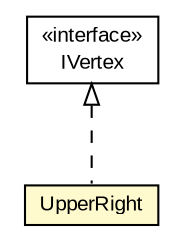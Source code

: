 #!/usr/local/bin/dot
#
# Class diagram 
# Generated by UMLGraph version R5_6-24-gf6e263 (http://www.umlgraph.org/)
#

digraph G {
	edge [fontname="arial",fontsize=10,labelfontname="arial",labelfontsize=10];
	node [fontname="arial",fontsize=10,shape=plaintext];
	nodesep=0.25;
	ranksep=0.5;
	// com.id.droneapi.impl.algorithm.v1.vertex.UpperRight
	c3200 [label=<<table title="com.id.droneapi.impl.algorithm.v1.vertex.UpperRight" border="0" cellborder="1" cellspacing="0" cellpadding="2" port="p" bgcolor="lemonChiffon" href="./UpperRight.html">
		<tr><td><table border="0" cellspacing="0" cellpadding="1">
<tr><td align="center" balign="center"> UpperRight </td></tr>
		</table></td></tr>
		</table>>, URL="./UpperRight.html", fontname="arial", fontcolor="black", fontsize=10.0];
	// com.id.droneapi.impl.algorithm.v1.vertex.IVertex
	c3202 [label=<<table title="com.id.droneapi.impl.algorithm.v1.vertex.IVertex" border="0" cellborder="1" cellspacing="0" cellpadding="2" port="p" href="./IVertex.html">
		<tr><td><table border="0" cellspacing="0" cellpadding="1">
<tr><td align="center" balign="center"> &#171;interface&#187; </td></tr>
<tr><td align="center" balign="center"> IVertex </td></tr>
		</table></td></tr>
		</table>>, URL="./IVertex.html", fontname="arial", fontcolor="black", fontsize=10.0];
	//com.id.droneapi.impl.algorithm.v1.vertex.UpperRight implements com.id.droneapi.impl.algorithm.v1.vertex.IVertex
	c3202:p -> c3200:p [dir=back,arrowtail=empty,style=dashed];
}

